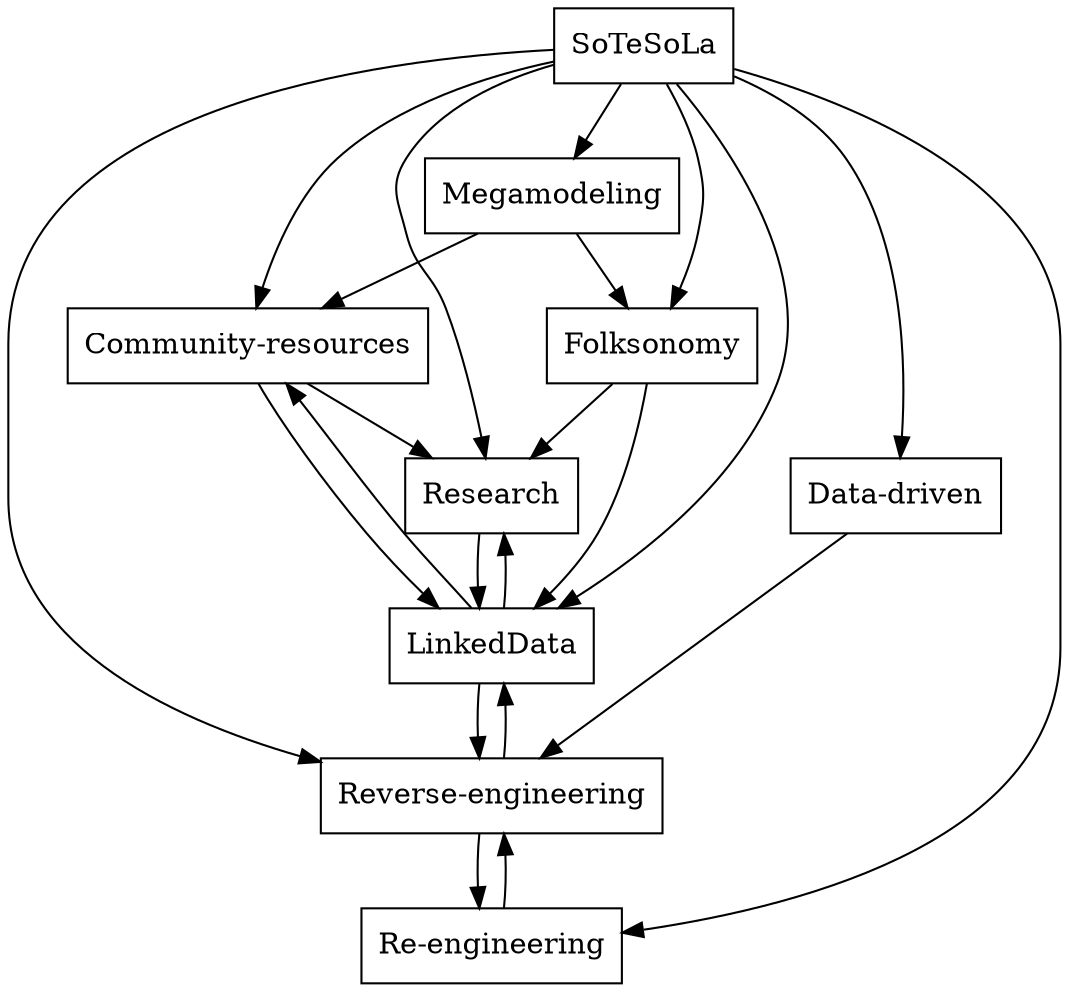 digraph Relation { node [shape=box]"Community-resources" -> "Research"
"Community-resources" -> "LinkedData"
"Data-driven" -> "Reverse-engineering"
"Folksonomy" -> "Research"
"Folksonomy" -> "LinkedData"
"SoTeSoLa" -> "Reverse-engineering"
"SoTeSoLa" -> "Re-engineering"
"SoTeSoLa" -> "Research"
"SoTeSoLa" -> "LinkedData"
"SoTeSoLa" -> "Community-resources"
"SoTeSoLa" -> "Folksonomy"
"SoTeSoLa" -> "Data-driven"
"SoTeSoLa" -> "Megamodeling"
"LinkedData" -> "Research"
"LinkedData" -> "Community-resources"
"LinkedData" -> "Reverse-engineering"
"Megamodeling" -> "Community-resources"
"Megamodeling" -> "Folksonomy"
"Re-engineering" -> "Reverse-engineering"
"Research" -> "LinkedData"
"Reverse-engineering" -> "Re-engineering"
"Reverse-engineering" -> "LinkedData"}
